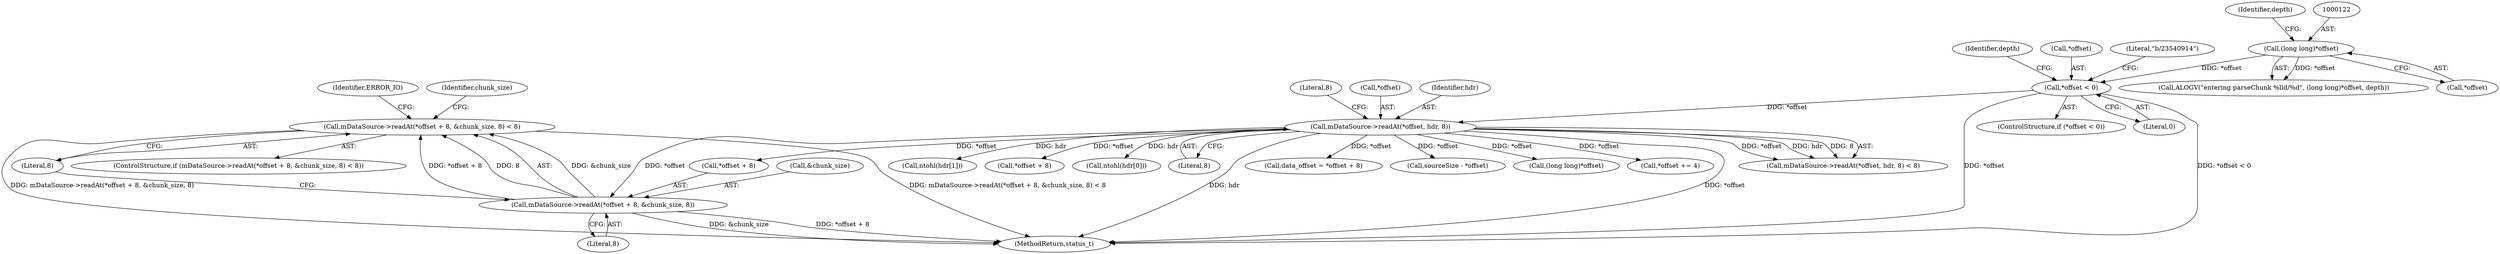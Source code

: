 digraph "0_Android_8a3a2f6ea7defe1a81bb32b3c9f3537f84749b9d@API" {
"1000184" [label="(Call,mDataSource->readAt(*offset + 8, &chunk_size, 8) < 8)"];
"1000185" [label="(Call,mDataSource->readAt(*offset + 8, &chunk_size, 8))"];
"1000148" [label="(Call,mDataSource->readAt(*offset, hdr, 8))"];
"1000127" [label="(Call,*offset < 0)"];
"1000121" [label="(Call,(long long)*offset)"];
"1000130" [label="(Literal,0)"];
"1000123" [label="(Call,*offset)"];
"1000192" [label="(Literal,8)"];
"1000172" [label="(Call,data_offset = *offset + 8)"];
"1000185" [label="(Call,mDataSource->readAt(*offset + 8, &chunk_size, 8))"];
"1000232" [label="(Call,sourceSize - *offset)"];
"1000193" [label="(Literal,8)"];
"1000186" [label="(Call,*offset + 8)"];
"1000183" [label="(ControlStructure,if (mDataSource->readAt(*offset + 8, &chunk_size, 8) < 8))"];
"1000119" [label="(Call,ALOGV(\"entering parseChunk %lld/%d\", (long long)*offset, depth))"];
"1000265" [label="(Call,(long long)*offset)"];
"1000244" [label="(Call,*offset += 4)"];
"1000152" [label="(Literal,8)"];
"1000147" [label="(Call,mDataSource->readAt(*offset, hdr, 8) < 8)"];
"1000126" [label="(ControlStructure,if (*offset < 0))"];
"1000127" [label="(Call,*offset < 0)"];
"1000190" [label="(Call,&chunk_size)"];
"1000148" [label="(Call,mDataSource->readAt(*offset, hdr, 8))"];
"1000184" [label="(Call,mDataSource->readAt(*offset + 8, &chunk_size, 8) < 8)"];
"1000198" [label="(Identifier,chunk_size)"];
"1000167" [label="(Call,ntohl(hdr[1]))"];
"1000125" [label="(Identifier,depth)"];
"1000138" [label="(Identifier,depth)"];
"1000196" [label="(Identifier,ERROR_IO)"];
"1000174" [label="(Call,*offset + 8)"];
"1000128" [label="(Call,*offset)"];
"1000153" [label="(Literal,8)"];
"1000149" [label="(Call,*offset)"];
"1000151" [label="(Identifier,hdr)"];
"1000133" [label="(Literal,\"b/23540914\")"];
"1000160" [label="(Call,ntohl(hdr[0]))"];
"1000121" [label="(Call,(long long)*offset)"];
"1003903" [label="(MethodReturn,status_t)"];
"1000184" -> "1000183"  [label="AST: "];
"1000184" -> "1000193"  [label="CFG: "];
"1000185" -> "1000184"  [label="AST: "];
"1000193" -> "1000184"  [label="AST: "];
"1000196" -> "1000184"  [label="CFG: "];
"1000198" -> "1000184"  [label="CFG: "];
"1000184" -> "1003903"  [label="DDG: mDataSource->readAt(*offset + 8, &chunk_size, 8)"];
"1000184" -> "1003903"  [label="DDG: mDataSource->readAt(*offset + 8, &chunk_size, 8) < 8"];
"1000185" -> "1000184"  [label="DDG: *offset + 8"];
"1000185" -> "1000184"  [label="DDG: &chunk_size"];
"1000185" -> "1000184"  [label="DDG: 8"];
"1000185" -> "1000192"  [label="CFG: "];
"1000186" -> "1000185"  [label="AST: "];
"1000190" -> "1000185"  [label="AST: "];
"1000192" -> "1000185"  [label="AST: "];
"1000193" -> "1000185"  [label="CFG: "];
"1000185" -> "1003903"  [label="DDG: *offset + 8"];
"1000185" -> "1003903"  [label="DDG: &chunk_size"];
"1000148" -> "1000185"  [label="DDG: *offset"];
"1000148" -> "1000147"  [label="AST: "];
"1000148" -> "1000152"  [label="CFG: "];
"1000149" -> "1000148"  [label="AST: "];
"1000151" -> "1000148"  [label="AST: "];
"1000152" -> "1000148"  [label="AST: "];
"1000153" -> "1000148"  [label="CFG: "];
"1000148" -> "1003903"  [label="DDG: hdr"];
"1000148" -> "1003903"  [label="DDG: *offset"];
"1000148" -> "1000147"  [label="DDG: *offset"];
"1000148" -> "1000147"  [label="DDG: hdr"];
"1000148" -> "1000147"  [label="DDG: 8"];
"1000127" -> "1000148"  [label="DDG: *offset"];
"1000148" -> "1000160"  [label="DDG: hdr"];
"1000148" -> "1000167"  [label="DDG: hdr"];
"1000148" -> "1000172"  [label="DDG: *offset"];
"1000148" -> "1000174"  [label="DDG: *offset"];
"1000148" -> "1000186"  [label="DDG: *offset"];
"1000148" -> "1000232"  [label="DDG: *offset"];
"1000148" -> "1000244"  [label="DDG: *offset"];
"1000148" -> "1000265"  [label="DDG: *offset"];
"1000127" -> "1000126"  [label="AST: "];
"1000127" -> "1000130"  [label="CFG: "];
"1000128" -> "1000127"  [label="AST: "];
"1000130" -> "1000127"  [label="AST: "];
"1000133" -> "1000127"  [label="CFG: "];
"1000138" -> "1000127"  [label="CFG: "];
"1000127" -> "1003903"  [label="DDG: *offset < 0"];
"1000127" -> "1003903"  [label="DDG: *offset"];
"1000121" -> "1000127"  [label="DDG: *offset"];
"1000121" -> "1000119"  [label="AST: "];
"1000121" -> "1000123"  [label="CFG: "];
"1000122" -> "1000121"  [label="AST: "];
"1000123" -> "1000121"  [label="AST: "];
"1000125" -> "1000121"  [label="CFG: "];
"1000121" -> "1000119"  [label="DDG: *offset"];
}
